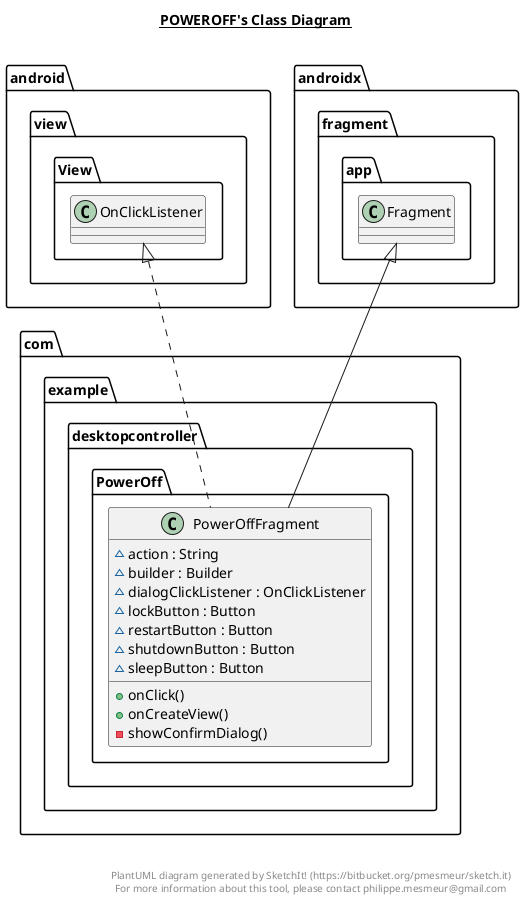 @startuml

title __POWEROFF's Class Diagram__\n

  namespace com.example.desktopcontroller {
    namespace PowerOff {
      class com.example.desktopcontroller.PowerOff.PowerOffFragment {
          ~ action : String
          ~ builder : Builder
          ~ dialogClickListener : OnClickListener
          ~ lockButton : Button
          ~ restartButton : Button
          ~ shutdownButton : Button
          ~ sleepButton : Button
          + onClick()
          + onCreateView()
          - showConfirmDialog()
      }
    }
  }
  

  com.example.desktopcontroller.PowerOff.PowerOffFragment .up.|> android.view.View.OnClickListener
  com.example.desktopcontroller.PowerOff.PowerOffFragment -up-|> androidx.fragment.app.Fragment


right footer


PlantUML diagram generated by SketchIt! (https://bitbucket.org/pmesmeur/sketch.it)
For more information about this tool, please contact philippe.mesmeur@gmail.com
endfooter

@enduml
